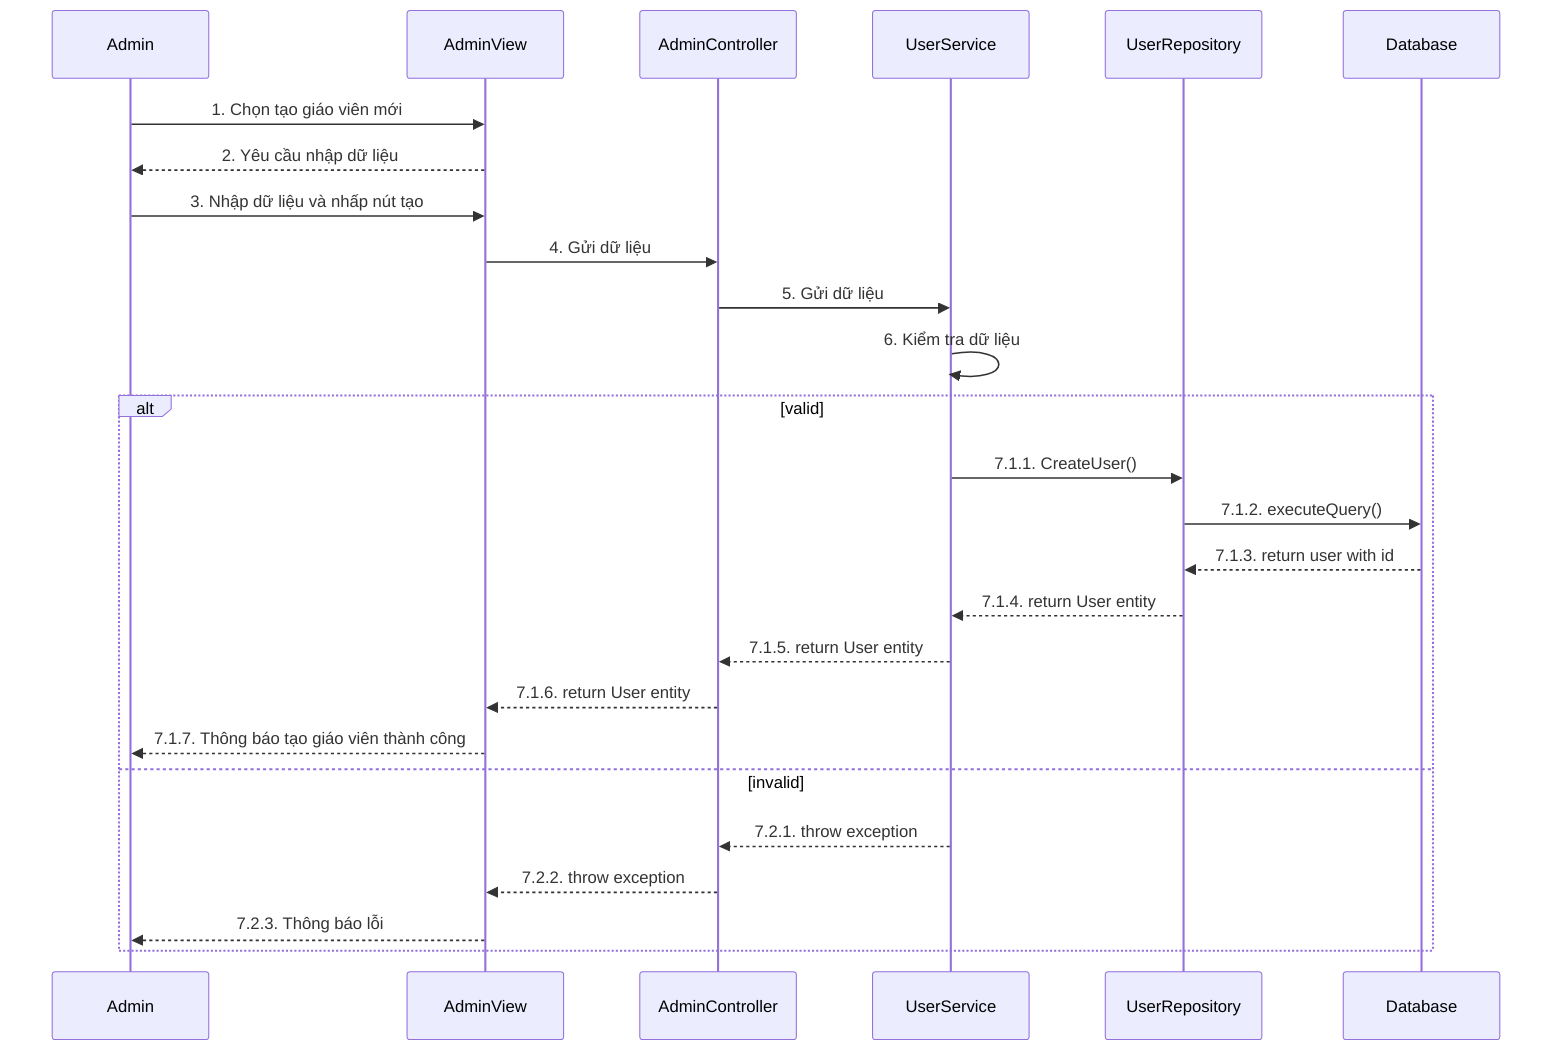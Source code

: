 sequenceDiagram
    participant Admin
    participant AdminView
    participant AdminController
    participant UserService
    participant UserRepository
    participant Database

    Admin->>AdminView: 1. Chọn tạo giáo viên mới
    AdminView-->>Admin: 2. Yêu cầu nhập dữ liệu
    Admin->>AdminView: 3. Nhập dữ liệu và nhấp nút tạo
    
    AdminView->>AdminController: 4. Gửi dữ liệu
    AdminController->>UserService: 5. Gửi dữ liệu
    UserService->>UserService: 6. Kiểm tra dữ liệu

    alt valid
        UserService->>UserRepository: 7.1.1. CreateUser()
        UserRepository->>Database: 7.1.2. executeQuery()
        
        Database-->>UserRepository: 7.1.3. return user with id
        UserRepository-->>UserService: 7.1.4. return User entity
        UserService-->>AdminController: 7.1.5. return User entity
        AdminController-->>AdminView: 7.1.6. return User entity
        AdminView-->>Admin: 7.1.7. Thông báo tạo giáo viên thành công
    else invalid
        UserService-->>AdminController: 7.2.1. throw exception
        AdminController-->>AdminView: 7.2.2. throw exception
        AdminView-->>Admin: 7.2.3. Thông báo lỗi
    end